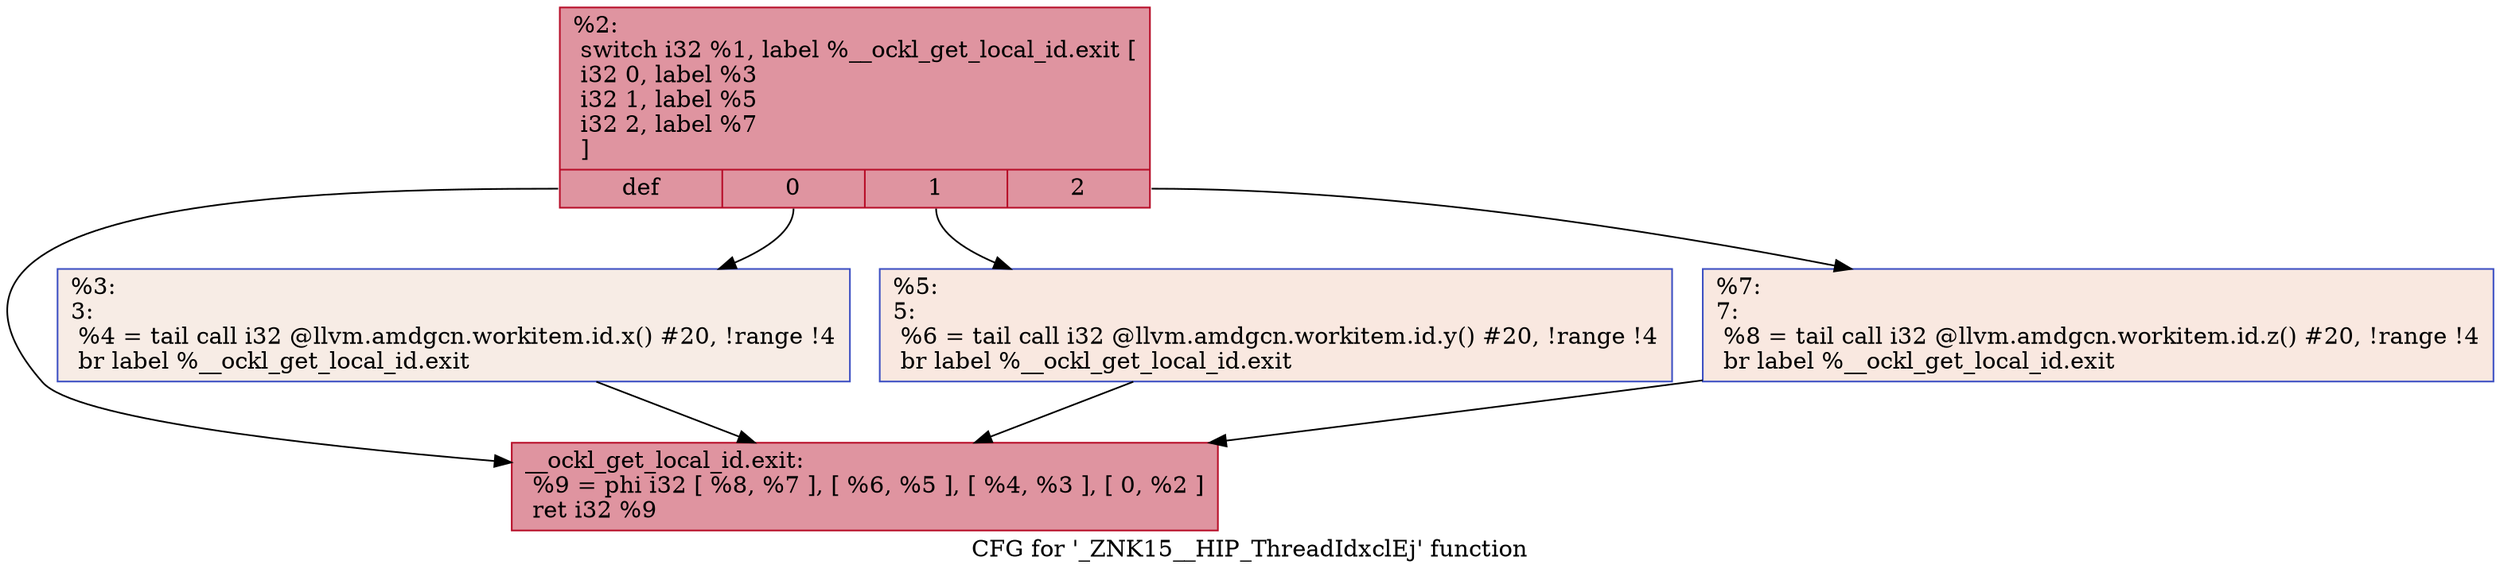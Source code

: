 digraph "CFG for '_ZNK15__HIP_ThreadIdxclEj' function" {
	label="CFG for '_ZNK15__HIP_ThreadIdxclEj' function";

	Node0x5563af2fb500 [shape=record,color="#b70d28ff", style=filled, fillcolor="#b70d2870",label="{%2:\l  switch i32 %1, label %__ockl_get_local_id.exit [\l    i32 0, label %3\l    i32 1, label %5\l    i32 2, label %7\l  ]\l|{<s0>def|<s1>0|<s2>1|<s3>2}}"];
	Node0x5563af2fb500:s0 -> Node0x5563af2fb550;
	Node0x5563af2fb500:s1 -> Node0x5563af2fb680;
	Node0x5563af2fb500:s2 -> Node0x5563af2fb6d0;
	Node0x5563af2fb500:s3 -> Node0x5563af2fb720;
	Node0x5563af2fb680 [shape=record,color="#3d50c3ff", style=filled, fillcolor="#ecd3c570",label="{%3:\l3:                                                \l  %4 = tail call i32 @llvm.amdgcn.workitem.id.x() #20, !range !4\l  br label %__ockl_get_local_id.exit\l}"];
	Node0x5563af2fb680 -> Node0x5563af2fb550;
	Node0x5563af2fb6d0 [shape=record,color="#3d50c3ff", style=filled, fillcolor="#f1ccb870",label="{%5:\l5:                                                \l  %6 = tail call i32 @llvm.amdgcn.workitem.id.y() #20, !range !4\l  br label %__ockl_get_local_id.exit\l}"];
	Node0x5563af2fb6d0 -> Node0x5563af2fb550;
	Node0x5563af2fb720 [shape=record,color="#3d50c3ff", style=filled, fillcolor="#f1ccb870",label="{%7:\l7:                                                \l  %8 = tail call i32 @llvm.amdgcn.workitem.id.z() #20, !range !4\l  br label %__ockl_get_local_id.exit\l}"];
	Node0x5563af2fb720 -> Node0x5563af2fb550;
	Node0x5563af2fb550 [shape=record,color="#b70d28ff", style=filled, fillcolor="#b70d2870",label="{__ockl_get_local_id.exit:                         \l  %9 = phi i32 [ %8, %7 ], [ %6, %5 ], [ %4, %3 ], [ 0, %2 ]\l  ret i32 %9\l}"];
}

